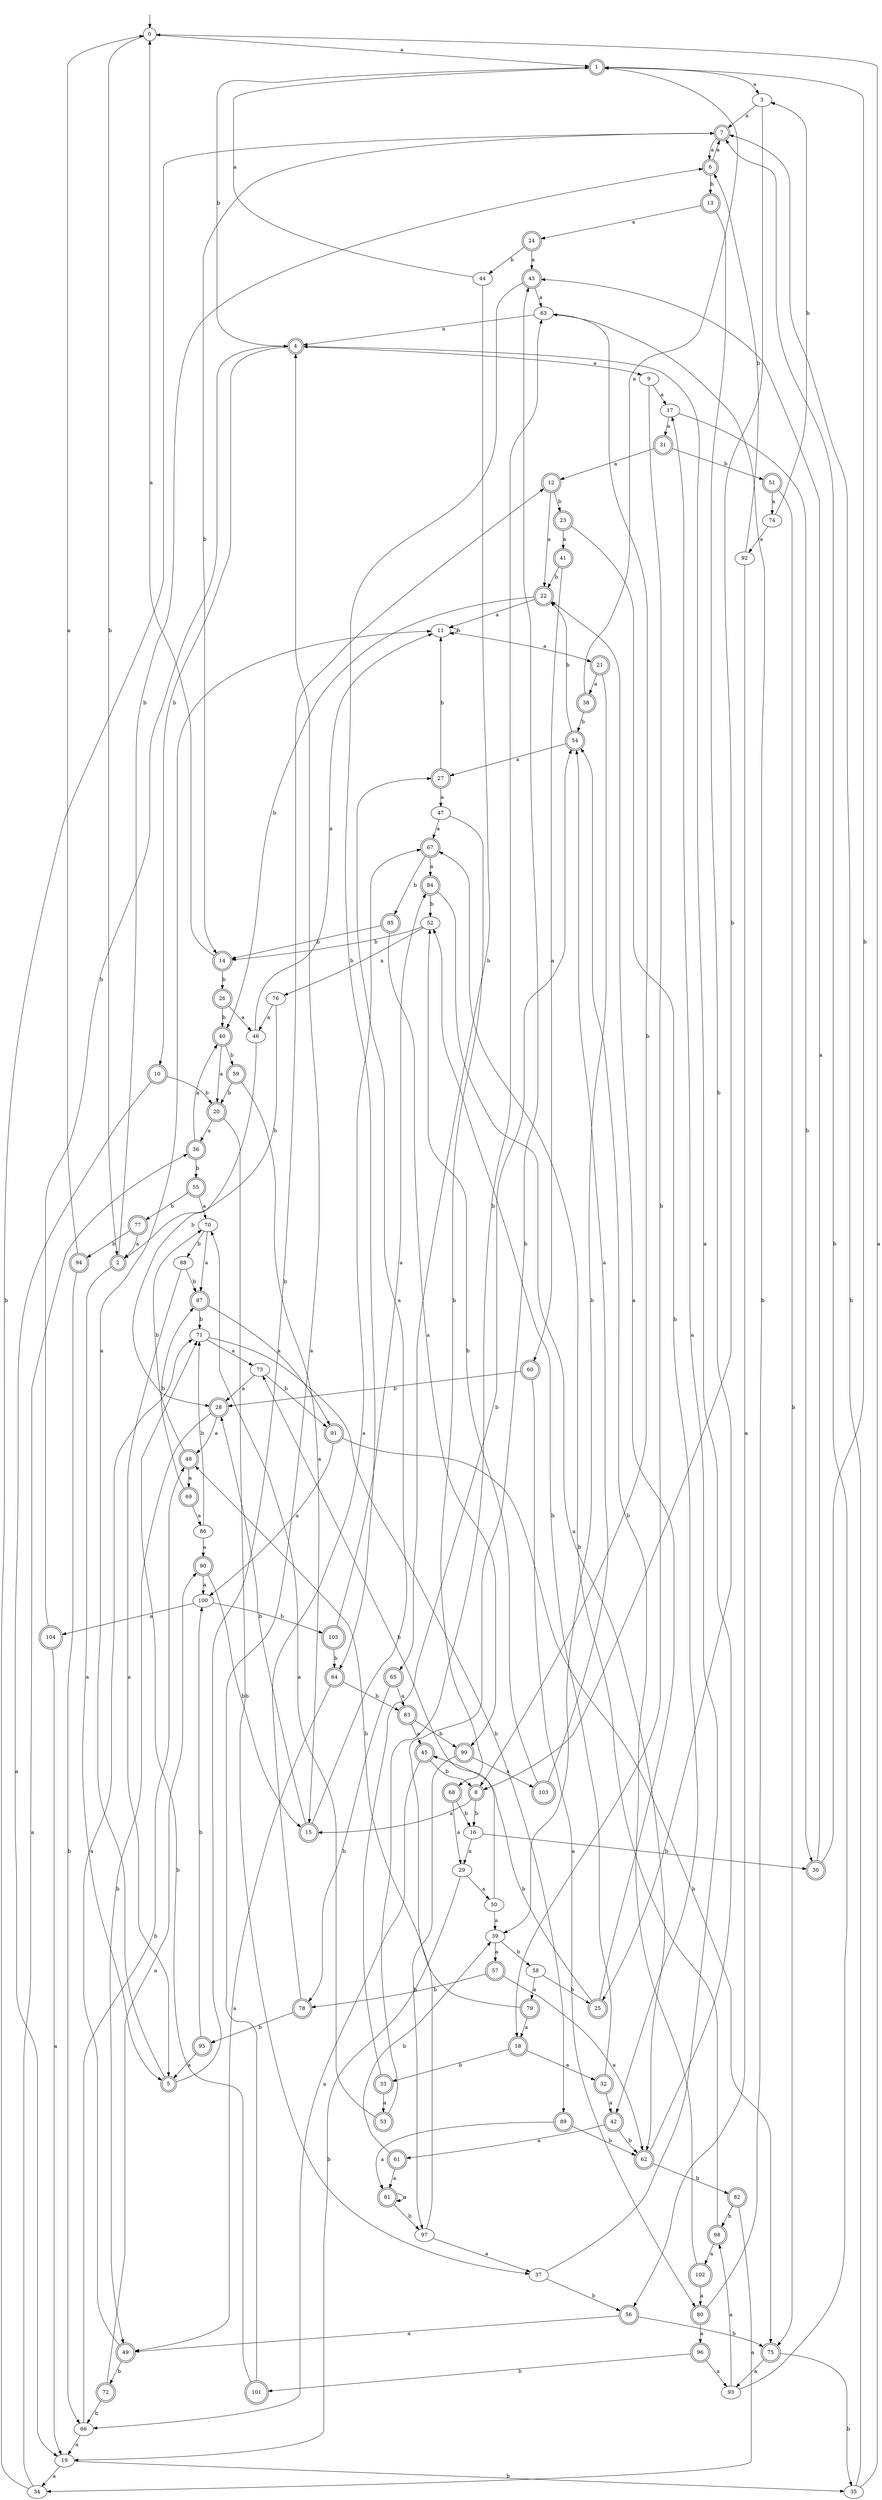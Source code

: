 digraph RandomDFA {
  __start0 [label="", shape=none];
  __start0 -> 0 [label=""];
  0 [shape=circle]
  0 -> 1 [label="a"]
  0 -> 2 [label="b"]
  1 [shape=doublecircle]
  1 -> 3 [label="a"]
  1 -> 4 [label="b"]
  2 [shape=doublecircle]
  2 -> 5 [label="a"]
  2 -> 6 [label="b"]
  3
  3 -> 7 [label="a"]
  3 -> 8 [label="b"]
  4 [shape=doublecircle]
  4 -> 9 [label="a"]
  4 -> 10 [label="b"]
  5 [shape=doublecircle]
  5 -> 11 [label="a"]
  5 -> 12 [label="b"]
  6 [shape=doublecircle]
  6 -> 7 [label="a"]
  6 -> 13 [label="b"]
  7 [shape=doublecircle]
  7 -> 6 [label="a"]
  7 -> 14 [label="b"]
  8 [shape=doublecircle]
  8 -> 15 [label="a"]
  8 -> 16 [label="b"]
  9
  9 -> 17 [label="a"]
  9 -> 18 [label="b"]
  10 [shape=doublecircle]
  10 -> 19 [label="a"]
  10 -> 20 [label="b"]
  11
  11 -> 21 [label="a"]
  11 -> 11 [label="b"]
  12 [shape=doublecircle]
  12 -> 22 [label="a"]
  12 -> 23 [label="b"]
  13 [shape=doublecircle]
  13 -> 24 [label="a"]
  13 -> 25 [label="b"]
  14 [shape=doublecircle]
  14 -> 0 [label="a"]
  14 -> 26 [label="b"]
  15 [shape=doublecircle]
  15 -> 27 [label="a"]
  15 -> 28 [label="b"]
  16
  16 -> 29 [label="a"]
  16 -> 30 [label="b"]
  17
  17 -> 31 [label="a"]
  17 -> 30 [label="b"]
  18 [shape=doublecircle]
  18 -> 32 [label="a"]
  18 -> 33 [label="b"]
  19
  19 -> 34 [label="a"]
  19 -> 35 [label="b"]
  20 [shape=doublecircle]
  20 -> 36 [label="a"]
  20 -> 37 [label="b"]
  21 [shape=doublecircle]
  21 -> 38 [label="a"]
  21 -> 39 [label="b"]
  22 [shape=doublecircle]
  22 -> 11 [label="a"]
  22 -> 40 [label="b"]
  23 [shape=doublecircle]
  23 -> 41 [label="a"]
  23 -> 42 [label="b"]
  24 [shape=doublecircle]
  24 -> 43 [label="a"]
  24 -> 44 [label="b"]
  25 [shape=doublecircle]
  25 -> 22 [label="a"]
  25 -> 45 [label="b"]
  26 [shape=doublecircle]
  26 -> 46 [label="a"]
  26 -> 40 [label="b"]
  27 [shape=doublecircle]
  27 -> 47 [label="a"]
  27 -> 11 [label="b"]
  28 [shape=doublecircle]
  28 -> 48 [label="a"]
  28 -> 49 [label="b"]
  29
  29 -> 50 [label="a"]
  29 -> 19 [label="b"]
  30 [shape=doublecircle]
  30 -> 43 [label="a"]
  30 -> 1 [label="b"]
  31 [shape=doublecircle]
  31 -> 12 [label="a"]
  31 -> 51 [label="b"]
  32 [shape=doublecircle]
  32 -> 42 [label="a"]
  32 -> 52 [label="b"]
  33 [shape=doublecircle]
  33 -> 53 [label="a"]
  33 -> 54 [label="b"]
  34
  34 -> 36 [label="a"]
  34 -> 7 [label="b"]
  35
  35 -> 0 [label="a"]
  35 -> 7 [label="b"]
  36 [shape=doublecircle]
  36 -> 40 [label="a"]
  36 -> 55 [label="b"]
  37
  37 -> 17 [label="a"]
  37 -> 56 [label="b"]
  38 [shape=doublecircle]
  38 -> 1 [label="a"]
  38 -> 54 [label="b"]
  39
  39 -> 57 [label="a"]
  39 -> 58 [label="b"]
  40 [shape=doublecircle]
  40 -> 20 [label="a"]
  40 -> 59 [label="b"]
  41 [shape=doublecircle]
  41 -> 60 [label="a"]
  41 -> 22 [label="b"]
  42 [shape=doublecircle]
  42 -> 61 [label="a"]
  42 -> 62 [label="b"]
  43 [shape=doublecircle]
  43 -> 63 [label="a"]
  43 -> 64 [label="b"]
  44
  44 -> 1 [label="a"]
  44 -> 65 [label="b"]
  45 [shape=doublecircle]
  45 -> 66 [label="a"]
  45 -> 8 [label="b"]
  46
  46 -> 11 [label="a"]
  46 -> 28 [label="b"]
  47
  47 -> 67 [label="a"]
  47 -> 68 [label="b"]
  48 [shape=doublecircle]
  48 -> 69 [label="a"]
  48 -> 70 [label="b"]
  49 [shape=doublecircle]
  49 -> 71 [label="a"]
  49 -> 72 [label="b"]
  50
  50 -> 39 [label="a"]
  50 -> 73 [label="b"]
  51 [shape=doublecircle]
  51 -> 74 [label="a"]
  51 -> 75 [label="b"]
  52
  52 -> 76 [label="a"]
  52 -> 14 [label="b"]
  53 [shape=doublecircle]
  53 -> 70 [label="a"]
  53 -> 63 [label="b"]
  54 [shape=doublecircle]
  54 -> 27 [label="a"]
  54 -> 22 [label="b"]
  55 [shape=doublecircle]
  55 -> 70 [label="a"]
  55 -> 77 [label="b"]
  56 [shape=doublecircle]
  56 -> 49 [label="a"]
  56 -> 75 [label="b"]
  57 [shape=doublecircle]
  57 -> 62 [label="a"]
  57 -> 78 [label="b"]
  58
  58 -> 79 [label="a"]
  58 -> 25 [label="b"]
  59 [shape=doublecircle]
  59 -> 15 [label="a"]
  59 -> 20 [label="b"]
  60 [shape=doublecircle]
  60 -> 80 [label="a"]
  60 -> 28 [label="b"]
  61 [shape=doublecircle]
  61 -> 81 [label="a"]
  61 -> 39 [label="b"]
  62 [shape=doublecircle]
  62 -> 4 [label="a"]
  62 -> 82 [label="b"]
  63
  63 -> 4 [label="a"]
  63 -> 8 [label="b"]
  64 [shape=doublecircle]
  64 -> 49 [label="a"]
  64 -> 83 [label="b"]
  65 [shape=doublecircle]
  65 -> 83 [label="a"]
  65 -> 78 [label="b"]
  66
  66 -> 19 [label="a"]
  66 -> 48 [label="b"]
  67 [shape=doublecircle]
  67 -> 84 [label="a"]
  67 -> 85 [label="b"]
  68 [shape=doublecircle]
  68 -> 29 [label="a"]
  68 -> 16 [label="b"]
  69 [shape=doublecircle]
  69 -> 86 [label="a"]
  69 -> 87 [label="b"]
  70
  70 -> 87 [label="a"]
  70 -> 88 [label="b"]
  71
  71 -> 73 [label="a"]
  71 -> 89 [label="b"]
  72 [shape=doublecircle]
  72 -> 90 [label="a"]
  72 -> 66 [label="b"]
  73
  73 -> 28 [label="a"]
  73 -> 91 [label="b"]
  74
  74 -> 92 [label="a"]
  74 -> 3 [label="b"]
  75 [shape=doublecircle]
  75 -> 93 [label="a"]
  75 -> 35 [label="b"]
  76
  76 -> 46 [label="a"]
  76 -> 2 [label="b"]
  77 [shape=doublecircle]
  77 -> 2 [label="a"]
  77 -> 94 [label="b"]
  78 [shape=doublecircle]
  78 -> 67 [label="a"]
  78 -> 95 [label="b"]
  79 [shape=doublecircle]
  79 -> 18 [label="a"]
  79 -> 48 [label="b"]
  80 [shape=doublecircle]
  80 -> 96 [label="a"]
  80 -> 63 [label="b"]
  81 [shape=doublecircle]
  81 -> 81 [label="a"]
  81 -> 97 [label="b"]
  82 [shape=doublecircle]
  82 -> 34 [label="a"]
  82 -> 98 [label="b"]
  83 [shape=doublecircle]
  83 -> 45 [label="a"]
  83 -> 99 [label="b"]
  84 [shape=doublecircle]
  84 -> 62 [label="a"]
  84 -> 52 [label="b"]
  85 [shape=doublecircle]
  85 -> 99 [label="a"]
  85 -> 14 [label="b"]
  86
  86 -> 90 [label="a"]
  86 -> 71 [label="b"]
  87 [shape=doublecircle]
  87 -> 91 [label="a"]
  87 -> 71 [label="b"]
  88
  88 -> 5 [label="a"]
  88 -> 87 [label="b"]
  89 [shape=doublecircle]
  89 -> 81 [label="a"]
  89 -> 62 [label="b"]
  90 [shape=doublecircle]
  90 -> 100 [label="a"]
  90 -> 15 [label="b"]
  91 [shape=doublecircle]
  91 -> 100 [label="a"]
  91 -> 75 [label="b"]
  92
  92 -> 56 [label="a"]
  92 -> 6 [label="b"]
  93
  93 -> 98 [label="a"]
  93 -> 7 [label="b"]
  94 [shape=doublecircle]
  94 -> 0 [label="a"]
  94 -> 66 [label="b"]
  95 [shape=doublecircle]
  95 -> 5 [label="a"]
  95 -> 100 [label="b"]
  96 [shape=doublecircle]
  96 -> 93 [label="a"]
  96 -> 101 [label="b"]
  97
  97 -> 37 [label="a"]
  97 -> 43 [label="b"]
  98 [shape=doublecircle]
  98 -> 102 [label="a"]
  98 -> 67 [label="b"]
  99 [shape=doublecircle]
  99 -> 103 [label="a"]
  99 -> 97 [label="b"]
  100
  100 -> 104 [label="a"]
  100 -> 105 [label="b"]
  101 [shape=doublecircle]
  101 -> 4 [label="a"]
  101 -> 71 [label="b"]
  102 [shape=doublecircle]
  102 -> 80 [label="a"]
  102 -> 54 [label="b"]
  103 [shape=doublecircle]
  103 -> 54 [label="a"]
  103 -> 52 [label="b"]
  104 [shape=doublecircle]
  104 -> 19 [label="a"]
  104 -> 4 [label="b"]
  105 [shape=doublecircle]
  105 -> 84 [label="a"]
  105 -> 64 [label="b"]
}
